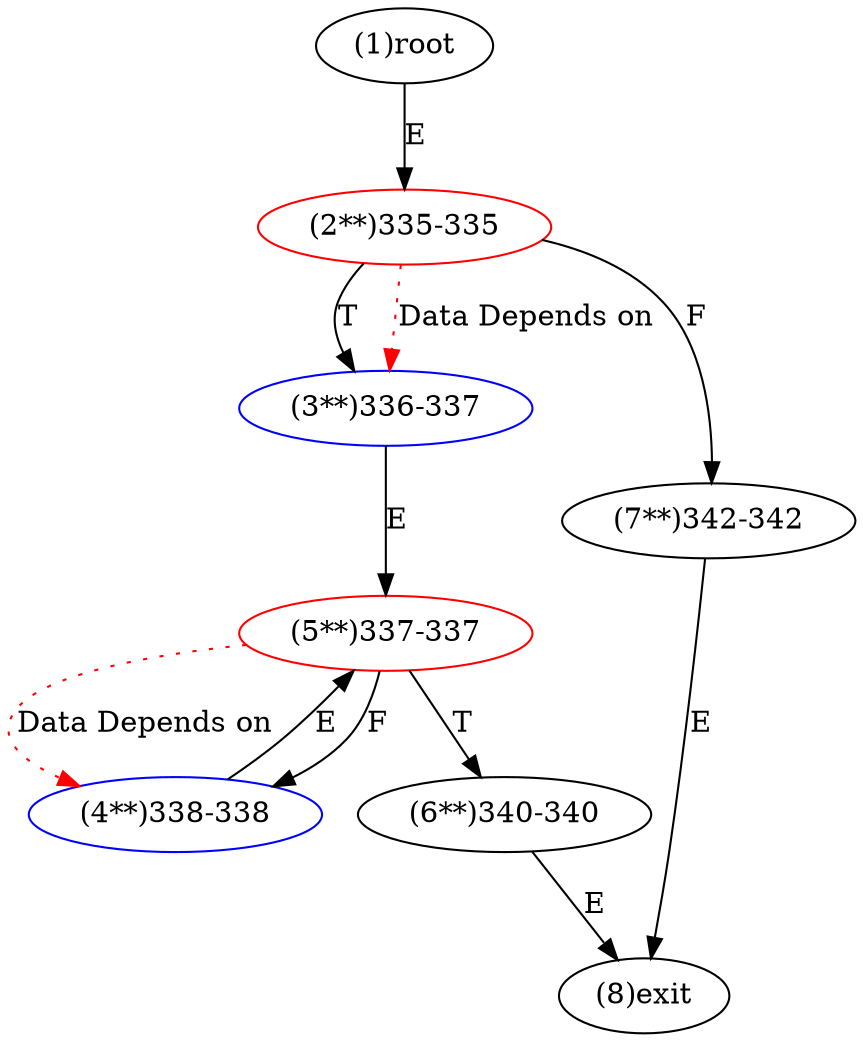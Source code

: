 digraph "" { 
1[ label="(1)root"];
2[ label="(2**)335-335",color=red];
3[ label="(3**)336-337",color=blue];
4[ label="(4**)338-338",color=blue];
5[ label="(5**)337-337",color=red];
6[ label="(6**)340-340"];
7[ label="(7**)342-342"];
8[ label="(8)exit"];
1->2[ label="E"];
2->7[ label="F"];
2->3[ label="T"];
3->5[ label="E"];
4->5[ label="E"];
5->4[ label="F"];
5->6[ label="T"];
6->8[ label="E"];
7->8[ label="E"];
2->3[ color="red" label="Data Depends on" style = dotted ];
5->4[ color="red" label="Data Depends on" style = dotted ];
}